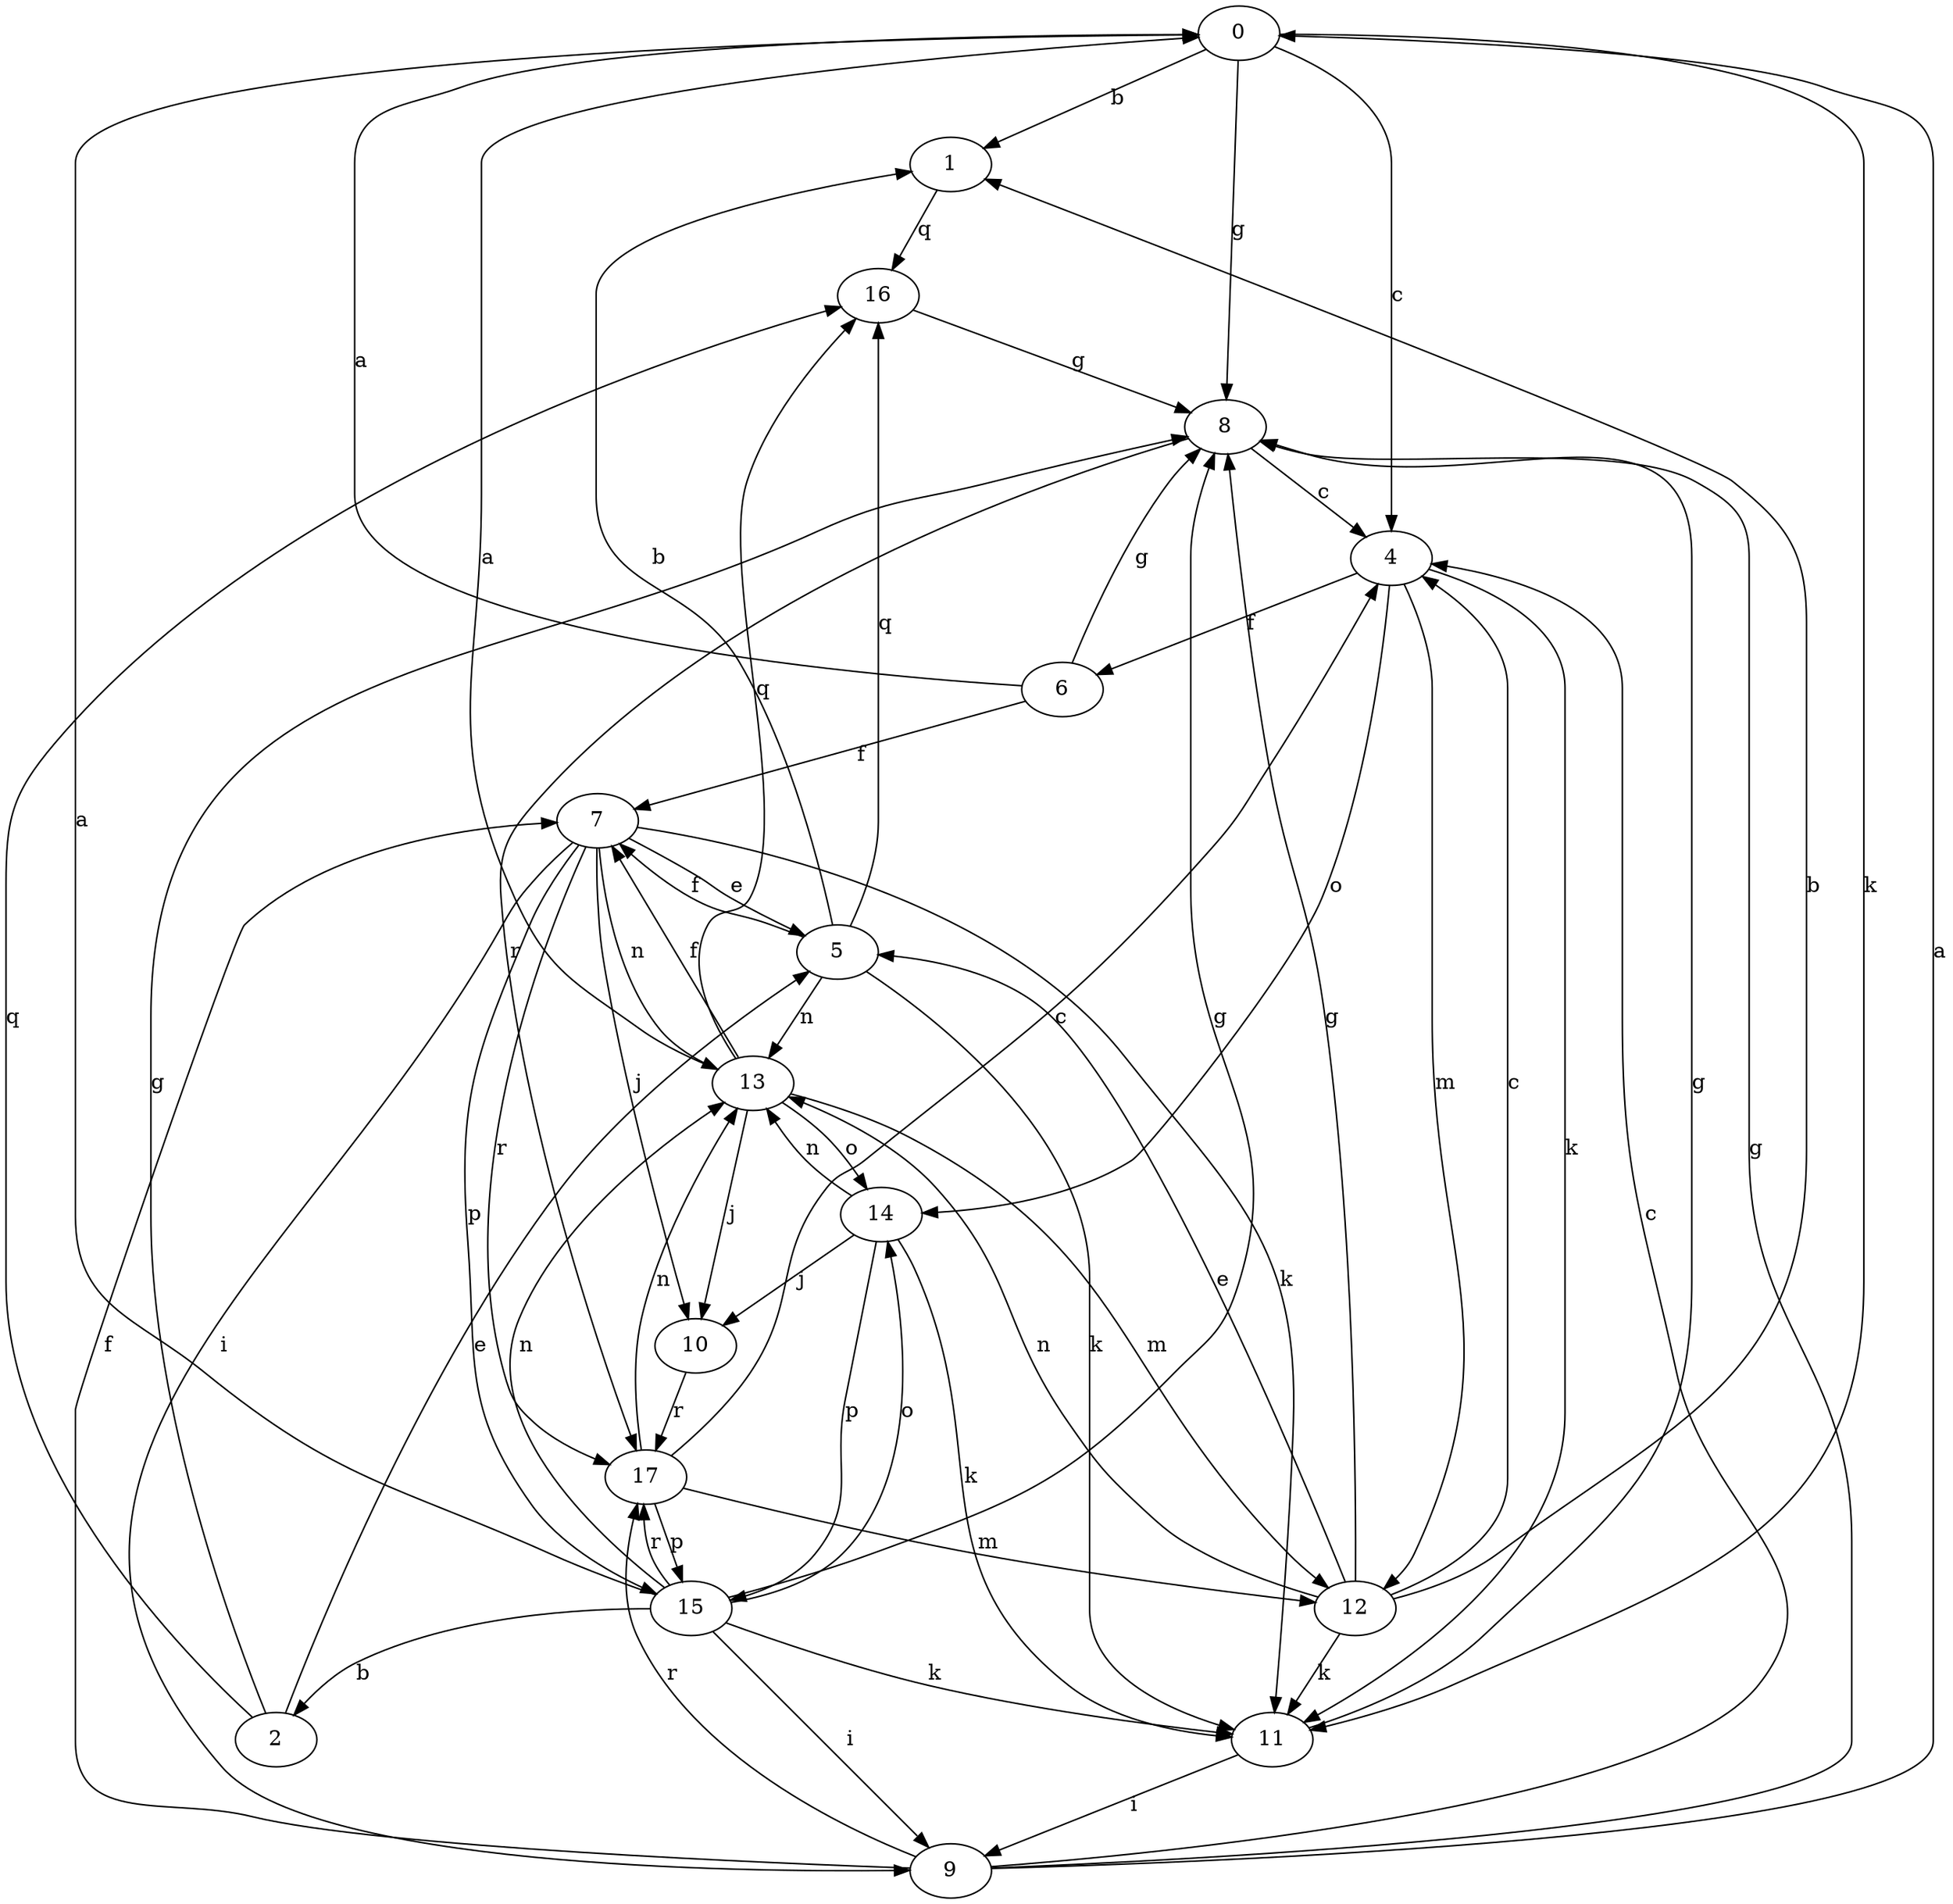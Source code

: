 strict digraph  {
0;
1;
2;
4;
5;
6;
7;
8;
9;
10;
11;
12;
13;
14;
15;
16;
17;
0 -> 1  [label=b];
0 -> 4  [label=c];
0 -> 8  [label=g];
0 -> 11  [label=k];
1 -> 16  [label=q];
2 -> 5  [label=e];
2 -> 8  [label=g];
2 -> 16  [label=q];
4 -> 6  [label=f];
4 -> 11  [label=k];
4 -> 12  [label=m];
4 -> 14  [label=o];
5 -> 1  [label=b];
5 -> 7  [label=f];
5 -> 11  [label=k];
5 -> 13  [label=n];
5 -> 16  [label=q];
6 -> 0  [label=a];
6 -> 7  [label=f];
6 -> 8  [label=g];
7 -> 5  [label=e];
7 -> 9  [label=i];
7 -> 10  [label=j];
7 -> 11  [label=k];
7 -> 13  [label=n];
7 -> 15  [label=p];
7 -> 17  [label=r];
8 -> 4  [label=c];
8 -> 17  [label=r];
9 -> 0  [label=a];
9 -> 4  [label=c];
9 -> 7  [label=f];
9 -> 8  [label=g];
9 -> 17  [label=r];
10 -> 17  [label=r];
11 -> 8  [label=g];
11 -> 9  [label=i];
12 -> 1  [label=b];
12 -> 4  [label=c];
12 -> 5  [label=e];
12 -> 8  [label=g];
12 -> 11  [label=k];
12 -> 13  [label=n];
13 -> 0  [label=a];
13 -> 7  [label=f];
13 -> 10  [label=j];
13 -> 12  [label=m];
13 -> 14  [label=o];
13 -> 16  [label=q];
14 -> 10  [label=j];
14 -> 11  [label=k];
14 -> 13  [label=n];
14 -> 15  [label=p];
15 -> 0  [label=a];
15 -> 2  [label=b];
15 -> 8  [label=g];
15 -> 9  [label=i];
15 -> 11  [label=k];
15 -> 13  [label=n];
15 -> 14  [label=o];
15 -> 17  [label=r];
16 -> 8  [label=g];
17 -> 4  [label=c];
17 -> 12  [label=m];
17 -> 13  [label=n];
17 -> 15  [label=p];
}
